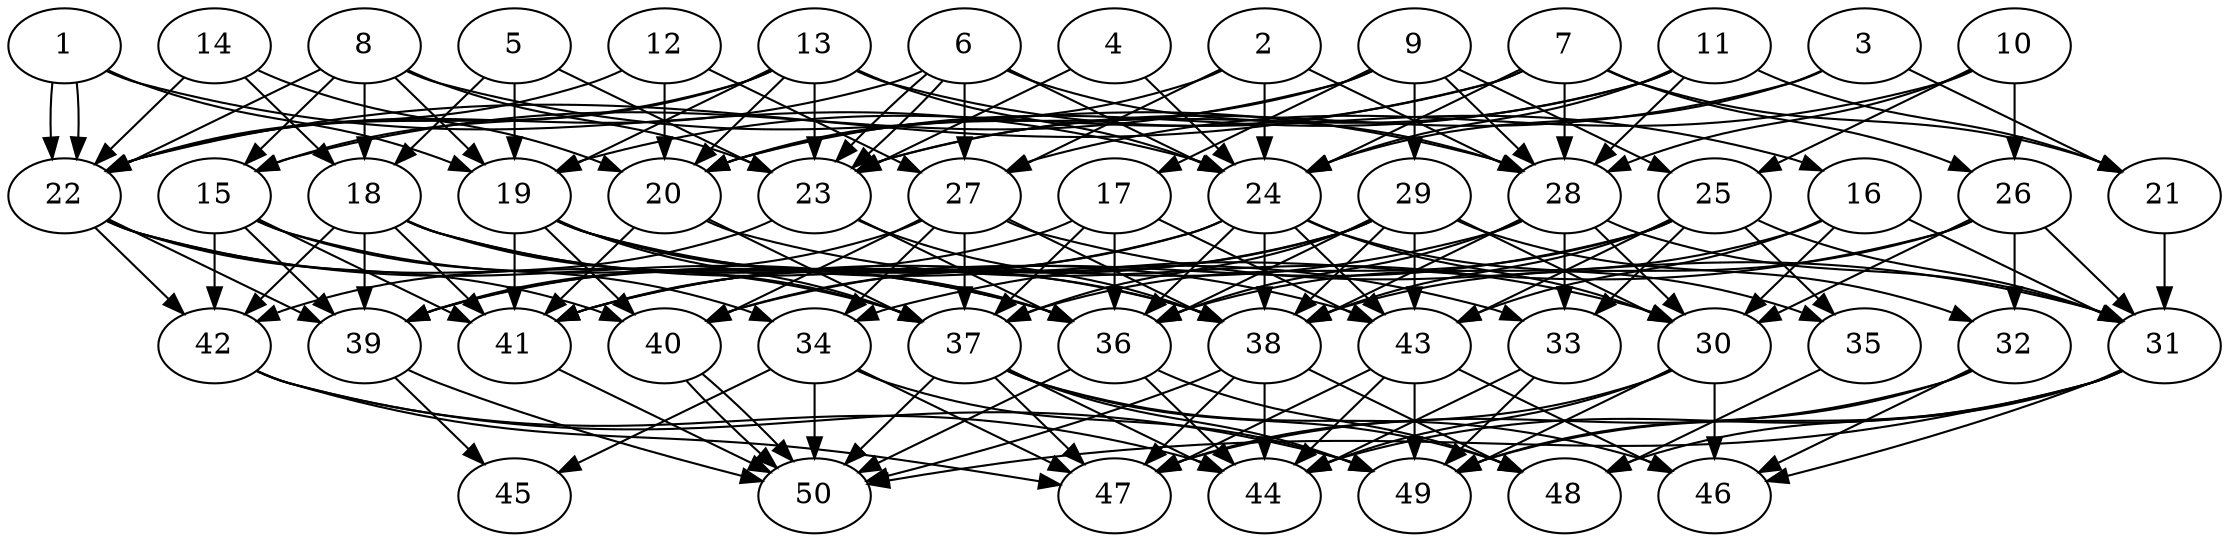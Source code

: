 // DAG automatically generated by daggen at Thu Oct  3 14:07:58 2019
// ./daggen --dot -n 50 --ccr 0.3 --fat 0.7 --regular 0.9 --density 0.6 --mindata 5242880 --maxdata 52428800 
digraph G {
  1 [size="21691733", alpha="0.01", expect_size="6507520"] 
  1 -> 19 [size ="6507520"]
  1 -> 22 [size ="6507520"]
  1 -> 22 [size ="6507520"]
  1 -> 24 [size ="6507520"]
  2 [size="160279893", alpha="0.07", expect_size="48083968"] 
  2 -> 20 [size ="48083968"]
  2 -> 24 [size ="48083968"]
  2 -> 27 [size ="48083968"]
  2 -> 28 [size ="48083968"]
  3 [size="42912427", alpha="0.10", expect_size="12873728"] 
  3 -> 21 [size ="12873728"]
  3 -> 23 [size ="12873728"]
  3 -> 24 [size ="12873728"]
  4 [size="83978240", alpha="0.11", expect_size="25193472"] 
  4 -> 23 [size ="25193472"]
  4 -> 24 [size ="25193472"]
  5 [size="60924587", alpha="0.16", expect_size="18277376"] 
  5 -> 18 [size ="18277376"]
  5 -> 19 [size ="18277376"]
  5 -> 23 [size ="18277376"]
  6 [size="49821013", alpha="0.03", expect_size="14946304"] 
  6 -> 22 [size ="14946304"]
  6 -> 23 [size ="14946304"]
  6 -> 23 [size ="14946304"]
  6 -> 24 [size ="14946304"]
  6 -> 27 [size ="14946304"]
  6 -> 28 [size ="14946304"]
  7 [size="84346880", alpha="0.17", expect_size="25304064"] 
  7 -> 19 [size ="25304064"]
  7 -> 21 [size ="25304064"]
  7 -> 22 [size ="25304064"]
  7 -> 24 [size ="25304064"]
  7 -> 26 [size ="25304064"]
  7 -> 28 [size ="25304064"]
  8 [size="58712747", alpha="0.06", expect_size="17613824"] 
  8 -> 15 [size ="17613824"]
  8 -> 18 [size ="17613824"]
  8 -> 19 [size ="17613824"]
  8 -> 22 [size ="17613824"]
  8 -> 23 [size ="17613824"]
  8 -> 28 [size ="17613824"]
  9 [size="61934933", alpha="0.18", expect_size="18580480"] 
  9 -> 15 [size ="18580480"]
  9 -> 17 [size ="18580480"]
  9 -> 20 [size ="18580480"]
  9 -> 25 [size ="18580480"]
  9 -> 28 [size ="18580480"]
  9 -> 29 [size ="18580480"]
  10 [size="100147200", alpha="0.08", expect_size="30044160"] 
  10 -> 25 [size ="30044160"]
  10 -> 26 [size ="30044160"]
  10 -> 27 [size ="30044160"]
  10 -> 28 [size ="30044160"]
  11 [size="155241813", alpha="0.11", expect_size="46572544"] 
  11 -> 20 [size ="46572544"]
  11 -> 21 [size ="46572544"]
  11 -> 23 [size ="46572544"]
  11 -> 24 [size ="46572544"]
  11 -> 28 [size ="46572544"]
  12 [size="163935573", alpha="0.19", expect_size="49180672"] 
  12 -> 20 [size ="49180672"]
  12 -> 22 [size ="49180672"]
  12 -> 27 [size ="49180672"]
  13 [size="60245333", alpha="0.06", expect_size="18073600"] 
  13 -> 15 [size ="18073600"]
  13 -> 16 [size ="18073600"]
  13 -> 19 [size ="18073600"]
  13 -> 20 [size ="18073600"]
  13 -> 22 [size ="18073600"]
  13 -> 23 [size ="18073600"]
  13 -> 24 [size ="18073600"]
  14 [size="138758827", alpha="0.11", expect_size="41627648"] 
  14 -> 18 [size ="41627648"]
  14 -> 20 [size ="41627648"]
  14 -> 22 [size ="41627648"]
  15 [size="66662400", alpha="0.08", expect_size="19998720"] 
  15 -> 34 [size ="19998720"]
  15 -> 36 [size ="19998720"]
  15 -> 39 [size ="19998720"]
  15 -> 41 [size ="19998720"]
  15 -> 42 [size ="19998720"]
  16 [size="35416747", alpha="0.03", expect_size="10625024"] 
  16 -> 30 [size ="10625024"]
  16 -> 31 [size ="10625024"]
  16 -> 36 [size ="10625024"]
  16 -> 43 [size ="10625024"]
  17 [size="58647893", alpha="0.04", expect_size="17594368"] 
  17 -> 36 [size ="17594368"]
  17 -> 37 [size ="17594368"]
  17 -> 39 [size ="17594368"]
  17 -> 43 [size ="17594368"]
  18 [size="33675947", alpha="0.15", expect_size="10102784"] 
  18 -> 37 [size ="10102784"]
  18 -> 38 [size ="10102784"]
  18 -> 39 [size ="10102784"]
  18 -> 41 [size ="10102784"]
  18 -> 42 [size ="10102784"]
  18 -> 43 [size ="10102784"]
  19 [size="82940587", alpha="0.01", expect_size="24882176"] 
  19 -> 33 [size ="24882176"]
  19 -> 36 [size ="24882176"]
  19 -> 37 [size ="24882176"]
  19 -> 38 [size ="24882176"]
  19 -> 40 [size ="24882176"]
  19 -> 41 [size ="24882176"]
  20 [size="70591147", alpha="0.02", expect_size="21177344"] 
  20 -> 30 [size ="21177344"]
  20 -> 37 [size ="21177344"]
  20 -> 41 [size ="21177344"]
  21 [size="133038080", alpha="0.03", expect_size="39911424"] 
  21 -> 31 [size ="39911424"]
  22 [size="59207680", alpha="0.03", expect_size="17762304"] 
  22 -> 36 [size ="17762304"]
  22 -> 37 [size ="17762304"]
  22 -> 39 [size ="17762304"]
  22 -> 40 [size ="17762304"]
  22 -> 42 [size ="17762304"]
  23 [size="49797120", alpha="0.06", expect_size="14939136"] 
  23 -> 36 [size ="14939136"]
  23 -> 38 [size ="14939136"]
  23 -> 42 [size ="14939136"]
  24 [size="94958933", alpha="0.17", expect_size="28487680"] 
  24 -> 30 [size ="28487680"]
  24 -> 35 [size ="28487680"]
  24 -> 36 [size ="28487680"]
  24 -> 38 [size ="28487680"]
  24 -> 39 [size ="28487680"]
  24 -> 41 [size ="28487680"]
  24 -> 43 [size ="28487680"]
  25 [size="24186880", alpha="0.14", expect_size="7256064"] 
  25 -> 31 [size ="7256064"]
  25 -> 33 [size ="7256064"]
  25 -> 35 [size ="7256064"]
  25 -> 37 [size ="7256064"]
  25 -> 38 [size ="7256064"]
  25 -> 40 [size ="7256064"]
  25 -> 43 [size ="7256064"]
  26 [size="90265600", alpha="0.15", expect_size="27079680"] 
  26 -> 30 [size ="27079680"]
  26 -> 31 [size ="27079680"]
  26 -> 32 [size ="27079680"]
  26 -> 34 [size ="27079680"]
  26 -> 38 [size ="27079680"]
  27 [size="113015467", alpha="0.04", expect_size="33904640"] 
  27 -> 31 [size ="33904640"]
  27 -> 34 [size ="33904640"]
  27 -> 37 [size ="33904640"]
  27 -> 38 [size ="33904640"]
  27 -> 39 [size ="33904640"]
  27 -> 40 [size ="33904640"]
  28 [size="148056747", alpha="0.19", expect_size="44417024"] 
  28 -> 30 [size ="44417024"]
  28 -> 31 [size ="44417024"]
  28 -> 33 [size ="44417024"]
  28 -> 36 [size ="44417024"]
  28 -> 38 [size ="44417024"]
  28 -> 41 [size ="44417024"]
  29 [size="108052480", alpha="0.19", expect_size="32415744"] 
  29 -> 30 [size ="32415744"]
  29 -> 32 [size ="32415744"]
  29 -> 36 [size ="32415744"]
  29 -> 37 [size ="32415744"]
  29 -> 38 [size ="32415744"]
  29 -> 40 [size ="32415744"]
  29 -> 41 [size ="32415744"]
  29 -> 43 [size ="32415744"]
  30 [size="115210240", alpha="0.10", expect_size="34563072"] 
  30 -> 44 [size ="34563072"]
  30 -> 46 [size ="34563072"]
  30 -> 47 [size ="34563072"]
  30 -> 49 [size ="34563072"]
  31 [size="129280000", alpha="0.18", expect_size="38784000"] 
  31 -> 44 [size ="38784000"]
  31 -> 46 [size ="38784000"]
  31 -> 48 [size ="38784000"]
  31 -> 49 [size ="38784000"]
  31 -> 50 [size ="38784000"]
  32 [size="154477227", alpha="0.05", expect_size="46343168"] 
  32 -> 46 [size ="46343168"]
  32 -> 47 [size ="46343168"]
  32 -> 49 [size ="46343168"]
  33 [size="19039573", alpha="0.17", expect_size="5711872"] 
  33 -> 44 [size ="5711872"]
  33 -> 49 [size ="5711872"]
  34 [size="62972587", alpha="0.05", expect_size="18891776"] 
  34 -> 45 [size ="18891776"]
  34 -> 47 [size ="18891776"]
  34 -> 49 [size ="18891776"]
  34 -> 50 [size ="18891776"]
  35 [size="38212267", alpha="0.19", expect_size="11463680"] 
  35 -> 48 [size ="11463680"]
  36 [size="145496747", alpha="0.16", expect_size="43649024"] 
  36 -> 44 [size ="43649024"]
  36 -> 48 [size ="43649024"]
  36 -> 50 [size ="43649024"]
  37 [size="102594560", alpha="0.17", expect_size="30778368"] 
  37 -> 44 [size ="30778368"]
  37 -> 46 [size ="30778368"]
  37 -> 47 [size ="30778368"]
  37 -> 48 [size ="30778368"]
  37 -> 49 [size ="30778368"]
  37 -> 50 [size ="30778368"]
  38 [size="133669547", alpha="0.01", expect_size="40100864"] 
  38 -> 44 [size ="40100864"]
  38 -> 47 [size ="40100864"]
  38 -> 48 [size ="40100864"]
  38 -> 50 [size ="40100864"]
  39 [size="122668373", alpha="0.13", expect_size="36800512"] 
  39 -> 45 [size ="36800512"]
  39 -> 50 [size ="36800512"]
  40 [size="114053120", alpha="0.12", expect_size="34215936"] 
  40 -> 50 [size ="34215936"]
  40 -> 50 [size ="34215936"]
  41 [size="33208320", alpha="0.05", expect_size="9962496"] 
  41 -> 50 [size ="9962496"]
  42 [size="17899520", alpha="0.04", expect_size="5369856"] 
  42 -> 44 [size ="5369856"]
  42 -> 47 [size ="5369856"]
  42 -> 49 [size ="5369856"]
  43 [size="57303040", alpha="0.07", expect_size="17190912"] 
  43 -> 44 [size ="17190912"]
  43 -> 46 [size ="17190912"]
  43 -> 47 [size ="17190912"]
  43 -> 49 [size ="17190912"]
  44 [size="36901547", alpha="0.19", expect_size="11070464"] 
  45 [size="77981013", alpha="0.13", expect_size="23394304"] 
  46 [size="72444587", alpha="0.16", expect_size="21733376"] 
  47 [size="38229333", alpha="0.11", expect_size="11468800"] 
  48 [size="173803520", alpha="0.02", expect_size="52141056"] 
  49 [size="23507627", alpha="0.05", expect_size="7052288"] 
  50 [size="124665173", alpha="0.01", expect_size="37399552"] 
}
